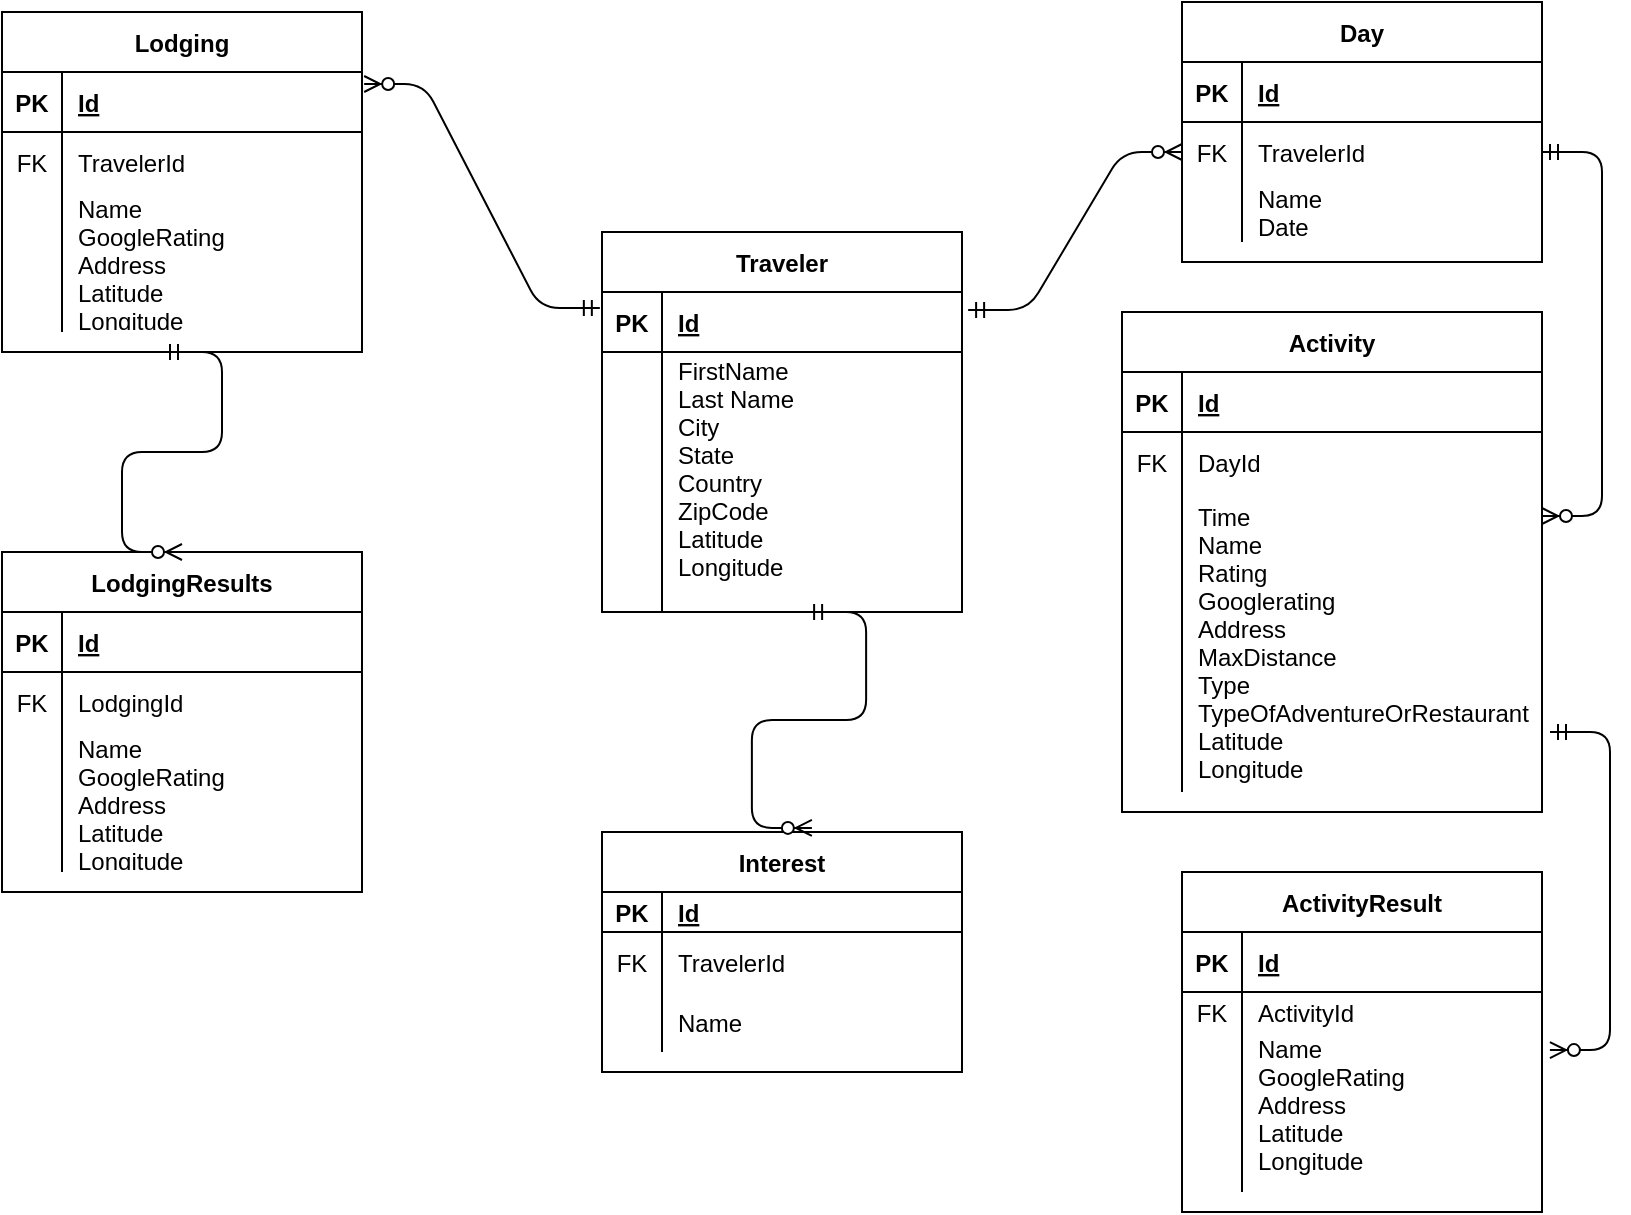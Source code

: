 <mxfile version="14.4.3" type="device"><diagram id="zRZ6EjPW9ygOpb51uGr9" name="Page-1"><mxGraphModel dx="1002" dy="581" grid="1" gridSize="10" guides="1" tooltips="1" connect="1" arrows="1" fold="1" page="1" pageScale="1" pageWidth="850" pageHeight="1100" math="0" shadow="0"><root><mxCell id="0"/><mxCell id="1" parent="0"/><mxCell id="hle802xBwuunbDVpw4fY-1" value="Traveler" style="shape=table;startSize=30;container=1;collapsible=1;childLayout=tableLayout;fixedRows=1;rowLines=0;fontStyle=1;align=center;resizeLast=1;" vertex="1" parent="1"><mxGeometry x="320" y="130" width="180" height="190" as="geometry"/></mxCell><mxCell id="hle802xBwuunbDVpw4fY-2" value="" style="shape=partialRectangle;collapsible=0;dropTarget=0;pointerEvents=0;fillColor=none;top=0;left=0;bottom=1;right=0;points=[[0,0.5],[1,0.5]];portConstraint=eastwest;" vertex="1" parent="hle802xBwuunbDVpw4fY-1"><mxGeometry y="30" width="180" height="30" as="geometry"/></mxCell><mxCell id="hle802xBwuunbDVpw4fY-3" value="PK" style="shape=partialRectangle;connectable=0;fillColor=none;top=0;left=0;bottom=0;right=0;fontStyle=1;overflow=hidden;" vertex="1" parent="hle802xBwuunbDVpw4fY-2"><mxGeometry width="30" height="30" as="geometry"/></mxCell><mxCell id="hle802xBwuunbDVpw4fY-4" value="Id" style="shape=partialRectangle;connectable=0;fillColor=none;top=0;left=0;bottom=0;right=0;align=left;spacingLeft=6;fontStyle=5;overflow=hidden;" vertex="1" parent="hle802xBwuunbDVpw4fY-2"><mxGeometry x="30" width="150" height="30" as="geometry"/></mxCell><mxCell id="hle802xBwuunbDVpw4fY-5" value="" style="shape=partialRectangle;collapsible=0;dropTarget=0;pointerEvents=0;fillColor=none;top=0;left=0;bottom=0;right=0;points=[[0,0.5],[1,0.5]];portConstraint=eastwest;" vertex="1" parent="hle802xBwuunbDVpw4fY-1"><mxGeometry y="60" width="180" height="130" as="geometry"/></mxCell><mxCell id="hle802xBwuunbDVpw4fY-6" value="" style="shape=partialRectangle;connectable=0;fillColor=none;top=0;left=0;bottom=0;right=0;editable=1;overflow=hidden;" vertex="1" parent="hle802xBwuunbDVpw4fY-5"><mxGeometry width="30" height="130" as="geometry"/></mxCell><mxCell id="hle802xBwuunbDVpw4fY-7" value="FirstName&#10;Last Name&#10;City&#10;State&#10;Country&#10;ZipCode&#10;Latitude&#10;Longitude&#10;" style="shape=partialRectangle;connectable=0;fillColor=none;top=0;left=0;bottom=0;right=0;align=left;spacingLeft=6;overflow=hidden;" vertex="1" parent="hle802xBwuunbDVpw4fY-5"><mxGeometry x="30" width="150" height="130" as="geometry"/></mxCell><mxCell id="hle802xBwuunbDVpw4fY-14" value="Lodging" style="shape=table;startSize=30;container=1;collapsible=1;childLayout=tableLayout;fixedRows=1;rowLines=0;fontStyle=1;align=center;resizeLast=1;" vertex="1" parent="1"><mxGeometry x="20" y="20" width="180" height="170" as="geometry"/></mxCell><mxCell id="hle802xBwuunbDVpw4fY-15" value="" style="shape=partialRectangle;collapsible=0;dropTarget=0;pointerEvents=0;fillColor=none;top=0;left=0;bottom=1;right=0;points=[[0,0.5],[1,0.5]];portConstraint=eastwest;" vertex="1" parent="hle802xBwuunbDVpw4fY-14"><mxGeometry y="30" width="180" height="30" as="geometry"/></mxCell><mxCell id="hle802xBwuunbDVpw4fY-16" value="PK" style="shape=partialRectangle;connectable=0;fillColor=none;top=0;left=0;bottom=0;right=0;fontStyle=1;overflow=hidden;" vertex="1" parent="hle802xBwuunbDVpw4fY-15"><mxGeometry width="30" height="30" as="geometry"/></mxCell><mxCell id="hle802xBwuunbDVpw4fY-17" value="Id" style="shape=partialRectangle;connectable=0;fillColor=none;top=0;left=0;bottom=0;right=0;align=left;spacingLeft=6;fontStyle=5;overflow=hidden;" vertex="1" parent="hle802xBwuunbDVpw4fY-15"><mxGeometry x="30" width="150" height="30" as="geometry"/></mxCell><mxCell id="hle802xBwuunbDVpw4fY-18" value="" style="shape=partialRectangle;collapsible=0;dropTarget=0;pointerEvents=0;fillColor=none;top=0;left=0;bottom=0;right=0;points=[[0,0.5],[1,0.5]];portConstraint=eastwest;" vertex="1" parent="hle802xBwuunbDVpw4fY-14"><mxGeometry y="60" width="180" height="30" as="geometry"/></mxCell><mxCell id="hle802xBwuunbDVpw4fY-19" value="FK" style="shape=partialRectangle;connectable=0;fillColor=none;top=0;left=0;bottom=0;right=0;editable=1;overflow=hidden;" vertex="1" parent="hle802xBwuunbDVpw4fY-18"><mxGeometry width="30" height="30" as="geometry"/></mxCell><mxCell id="hle802xBwuunbDVpw4fY-20" value="TravelerId" style="shape=partialRectangle;connectable=0;fillColor=none;top=0;left=0;bottom=0;right=0;align=left;spacingLeft=6;overflow=hidden;" vertex="1" parent="hle802xBwuunbDVpw4fY-18"><mxGeometry x="30" width="150" height="30" as="geometry"/></mxCell><mxCell id="hle802xBwuunbDVpw4fY-21" value="" style="shape=partialRectangle;collapsible=0;dropTarget=0;pointerEvents=0;fillColor=none;top=0;left=0;bottom=0;right=0;points=[[0,0.5],[1,0.5]];portConstraint=eastwest;" vertex="1" parent="hle802xBwuunbDVpw4fY-14"><mxGeometry y="90" width="180" height="70" as="geometry"/></mxCell><mxCell id="hle802xBwuunbDVpw4fY-22" value="" style="shape=partialRectangle;connectable=0;fillColor=none;top=0;left=0;bottom=0;right=0;editable=1;overflow=hidden;" vertex="1" parent="hle802xBwuunbDVpw4fY-21"><mxGeometry width="30" height="70" as="geometry"/></mxCell><mxCell id="hle802xBwuunbDVpw4fY-23" value="Name&#10;GoogleRating&#10;Address&#10;Latitude&#10;Longitude&#10;Type&#10;MaxDistance" style="shape=partialRectangle;connectable=0;fillColor=none;top=0;left=0;bottom=0;right=0;align=left;spacingLeft=6;overflow=hidden;" vertex="1" parent="hle802xBwuunbDVpw4fY-21"><mxGeometry x="30" width="150" height="70" as="geometry"/></mxCell><mxCell id="hle802xBwuunbDVpw4fY-28" value="" style="edgeStyle=entityRelationEdgeStyle;fontSize=12;html=1;endArrow=ERzeroToMany;startArrow=ERmandOne;exitX=-0.006;exitY=0.267;exitDx=0;exitDy=0;exitPerimeter=0;entryX=1.006;entryY=0.2;entryDx=0;entryDy=0;entryPerimeter=0;" edge="1" parent="1" source="hle802xBwuunbDVpw4fY-2" target="hle802xBwuunbDVpw4fY-15"><mxGeometry width="100" height="100" relative="1" as="geometry"><mxPoint x="490" y="350" as="sourcePoint"/><mxPoint x="520" y="110" as="targetPoint"/></mxGeometry></mxCell><mxCell id="hle802xBwuunbDVpw4fY-29" value="Interest" style="shape=table;startSize=30;container=1;collapsible=1;childLayout=tableLayout;fixedRows=1;rowLines=0;fontStyle=1;align=center;resizeLast=1;" vertex="1" parent="1"><mxGeometry x="320" y="430" width="180" height="120" as="geometry"/></mxCell><mxCell id="hle802xBwuunbDVpw4fY-30" value="" style="shape=partialRectangle;collapsible=0;dropTarget=0;pointerEvents=0;fillColor=none;top=0;left=0;bottom=1;right=0;points=[[0,0.5],[1,0.5]];portConstraint=eastwest;" vertex="1" parent="hle802xBwuunbDVpw4fY-29"><mxGeometry y="30" width="180" height="20" as="geometry"/></mxCell><mxCell id="hle802xBwuunbDVpw4fY-31" value="PK" style="shape=partialRectangle;connectable=0;fillColor=none;top=0;left=0;bottom=0;right=0;fontStyle=1;overflow=hidden;" vertex="1" parent="hle802xBwuunbDVpw4fY-30"><mxGeometry width="30" height="20" as="geometry"/></mxCell><mxCell id="hle802xBwuunbDVpw4fY-32" value="Id" style="shape=partialRectangle;connectable=0;fillColor=none;top=0;left=0;bottom=0;right=0;align=left;spacingLeft=6;fontStyle=5;overflow=hidden;" vertex="1" parent="hle802xBwuunbDVpw4fY-30"><mxGeometry x="30" width="150" height="20" as="geometry"/></mxCell><mxCell id="hle802xBwuunbDVpw4fY-33" value="" style="shape=partialRectangle;collapsible=0;dropTarget=0;pointerEvents=0;fillColor=none;top=0;left=0;bottom=0;right=0;points=[[0,0.5],[1,0.5]];portConstraint=eastwest;" vertex="1" parent="hle802xBwuunbDVpw4fY-29"><mxGeometry y="50" width="180" height="30" as="geometry"/></mxCell><mxCell id="hle802xBwuunbDVpw4fY-34" value="FK" style="shape=partialRectangle;connectable=0;fillColor=none;top=0;left=0;bottom=0;right=0;editable=1;overflow=hidden;" vertex="1" parent="hle802xBwuunbDVpw4fY-33"><mxGeometry width="30" height="30" as="geometry"/></mxCell><mxCell id="hle802xBwuunbDVpw4fY-35" value="TravelerId" style="shape=partialRectangle;connectable=0;fillColor=none;top=0;left=0;bottom=0;right=0;align=left;spacingLeft=6;overflow=hidden;" vertex="1" parent="hle802xBwuunbDVpw4fY-33"><mxGeometry x="30" width="150" height="30" as="geometry"/></mxCell><mxCell id="hle802xBwuunbDVpw4fY-36" value="" style="shape=partialRectangle;collapsible=0;dropTarget=0;pointerEvents=0;fillColor=none;top=0;left=0;bottom=0;right=0;points=[[0,0.5],[1,0.5]];portConstraint=eastwest;" vertex="1" parent="hle802xBwuunbDVpw4fY-29"><mxGeometry y="80" width="180" height="30" as="geometry"/></mxCell><mxCell id="hle802xBwuunbDVpw4fY-37" value="" style="shape=partialRectangle;connectable=0;fillColor=none;top=0;left=0;bottom=0;right=0;editable=1;overflow=hidden;" vertex="1" parent="hle802xBwuunbDVpw4fY-36"><mxGeometry width="30" height="30" as="geometry"/></mxCell><mxCell id="hle802xBwuunbDVpw4fY-38" value="Name" style="shape=partialRectangle;connectable=0;fillColor=none;top=0;left=0;bottom=0;right=0;align=left;spacingLeft=6;overflow=hidden;" vertex="1" parent="hle802xBwuunbDVpw4fY-36"><mxGeometry x="30" width="150" height="30" as="geometry"/></mxCell><mxCell id="hle802xBwuunbDVpw4fY-43" value="" style="edgeStyle=entityRelationEdgeStyle;fontSize=12;html=1;endArrow=ERzeroToMany;startArrow=ERmandOne;exitX=0.567;exitY=1;exitDx=0;exitDy=0;exitPerimeter=0;entryX=0.583;entryY=-0.017;entryDx=0;entryDy=0;entryPerimeter=0;" edge="1" parent="1" source="hle802xBwuunbDVpw4fY-5" target="hle802xBwuunbDVpw4fY-29"><mxGeometry width="100" height="100" relative="1" as="geometry"><mxPoint x="560" y="260" as="sourcePoint"/><mxPoint x="459" y="140" as="targetPoint"/></mxGeometry></mxCell><mxCell id="hle802xBwuunbDVpw4fY-44" value="Day" style="shape=table;startSize=30;container=1;collapsible=1;childLayout=tableLayout;fixedRows=1;rowLines=0;fontStyle=1;align=center;resizeLast=1;" vertex="1" parent="1"><mxGeometry x="610" y="15" width="180" height="130" as="geometry"/></mxCell><mxCell id="hle802xBwuunbDVpw4fY-45" value="" style="shape=partialRectangle;collapsible=0;dropTarget=0;pointerEvents=0;fillColor=none;top=0;left=0;bottom=1;right=0;points=[[0,0.5],[1,0.5]];portConstraint=eastwest;" vertex="1" parent="hle802xBwuunbDVpw4fY-44"><mxGeometry y="30" width="180" height="30" as="geometry"/></mxCell><mxCell id="hle802xBwuunbDVpw4fY-46" value="PK" style="shape=partialRectangle;connectable=0;fillColor=none;top=0;left=0;bottom=0;right=0;fontStyle=1;overflow=hidden;" vertex="1" parent="hle802xBwuunbDVpw4fY-45"><mxGeometry width="30" height="30" as="geometry"/></mxCell><mxCell id="hle802xBwuunbDVpw4fY-47" value="Id" style="shape=partialRectangle;connectable=0;fillColor=none;top=0;left=0;bottom=0;right=0;align=left;spacingLeft=6;fontStyle=5;overflow=hidden;" vertex="1" parent="hle802xBwuunbDVpw4fY-45"><mxGeometry x="30" width="150" height="30" as="geometry"/></mxCell><mxCell id="hle802xBwuunbDVpw4fY-48" value="" style="shape=partialRectangle;collapsible=0;dropTarget=0;pointerEvents=0;fillColor=none;top=0;left=0;bottom=0;right=0;points=[[0,0.5],[1,0.5]];portConstraint=eastwest;" vertex="1" parent="hle802xBwuunbDVpw4fY-44"><mxGeometry y="60" width="180" height="30" as="geometry"/></mxCell><mxCell id="hle802xBwuunbDVpw4fY-49" value="FK" style="shape=partialRectangle;connectable=0;fillColor=none;top=0;left=0;bottom=0;right=0;editable=1;overflow=hidden;" vertex="1" parent="hle802xBwuunbDVpw4fY-48"><mxGeometry width="30" height="30" as="geometry"/></mxCell><mxCell id="hle802xBwuunbDVpw4fY-50" value="TravelerId" style="shape=partialRectangle;connectable=0;fillColor=none;top=0;left=0;bottom=0;right=0;align=left;spacingLeft=6;overflow=hidden;" vertex="1" parent="hle802xBwuunbDVpw4fY-48"><mxGeometry x="30" width="150" height="30" as="geometry"/></mxCell><mxCell id="hle802xBwuunbDVpw4fY-51" value="" style="shape=partialRectangle;collapsible=0;dropTarget=0;pointerEvents=0;fillColor=none;top=0;left=0;bottom=0;right=0;points=[[0,0.5],[1,0.5]];portConstraint=eastwest;" vertex="1" parent="hle802xBwuunbDVpw4fY-44"><mxGeometry y="90" width="180" height="30" as="geometry"/></mxCell><mxCell id="hle802xBwuunbDVpw4fY-52" value="" style="shape=partialRectangle;connectable=0;fillColor=none;top=0;left=0;bottom=0;right=0;editable=1;overflow=hidden;" vertex="1" parent="hle802xBwuunbDVpw4fY-51"><mxGeometry width="30" height="30" as="geometry"/></mxCell><mxCell id="hle802xBwuunbDVpw4fY-53" value="Name&#10;Date" style="shape=partialRectangle;connectable=0;fillColor=none;top=0;left=0;bottom=0;right=0;align=left;spacingLeft=6;overflow=hidden;" vertex="1" parent="hle802xBwuunbDVpw4fY-51"><mxGeometry x="30" width="150" height="30" as="geometry"/></mxCell><mxCell id="hle802xBwuunbDVpw4fY-58" value="" style="edgeStyle=entityRelationEdgeStyle;fontSize=12;html=1;endArrow=ERzeroToMany;startArrow=ERmandOne;exitX=1.017;exitY=0.3;exitDx=0;exitDy=0;exitPerimeter=0;entryX=0;entryY=0.5;entryDx=0;entryDy=0;" edge="1" parent="1" source="hle802xBwuunbDVpw4fY-2" target="hle802xBwuunbDVpw4fY-48"><mxGeometry width="100" height="100" relative="1" as="geometry"><mxPoint x="610" y="190" as="sourcePoint"/><mxPoint x="710" y="90" as="targetPoint"/></mxGeometry></mxCell><mxCell id="hle802xBwuunbDVpw4fY-59" value="LodgingResults" style="shape=table;startSize=30;container=1;collapsible=1;childLayout=tableLayout;fixedRows=1;rowLines=0;fontStyle=1;align=center;resizeLast=1;" vertex="1" parent="1"><mxGeometry x="20" y="290" width="180" height="170" as="geometry"/></mxCell><mxCell id="hle802xBwuunbDVpw4fY-60" value="" style="shape=partialRectangle;collapsible=0;dropTarget=0;pointerEvents=0;fillColor=none;top=0;left=0;bottom=1;right=0;points=[[0,0.5],[1,0.5]];portConstraint=eastwest;" vertex="1" parent="hle802xBwuunbDVpw4fY-59"><mxGeometry y="30" width="180" height="30" as="geometry"/></mxCell><mxCell id="hle802xBwuunbDVpw4fY-61" value="PK" style="shape=partialRectangle;connectable=0;fillColor=none;top=0;left=0;bottom=0;right=0;fontStyle=1;overflow=hidden;" vertex="1" parent="hle802xBwuunbDVpw4fY-60"><mxGeometry width="30" height="30" as="geometry"/></mxCell><mxCell id="hle802xBwuunbDVpw4fY-62" value="Id" style="shape=partialRectangle;connectable=0;fillColor=none;top=0;left=0;bottom=0;right=0;align=left;spacingLeft=6;fontStyle=5;overflow=hidden;" vertex="1" parent="hle802xBwuunbDVpw4fY-60"><mxGeometry x="30" width="150" height="30" as="geometry"/></mxCell><mxCell id="hle802xBwuunbDVpw4fY-63" value="" style="shape=partialRectangle;collapsible=0;dropTarget=0;pointerEvents=0;fillColor=none;top=0;left=0;bottom=0;right=0;points=[[0,0.5],[1,0.5]];portConstraint=eastwest;" vertex="1" parent="hle802xBwuunbDVpw4fY-59"><mxGeometry y="60" width="180" height="30" as="geometry"/></mxCell><mxCell id="hle802xBwuunbDVpw4fY-64" value="FK" style="shape=partialRectangle;connectable=0;fillColor=none;top=0;left=0;bottom=0;right=0;editable=1;overflow=hidden;" vertex="1" parent="hle802xBwuunbDVpw4fY-63"><mxGeometry width="30" height="30" as="geometry"/></mxCell><mxCell id="hle802xBwuunbDVpw4fY-65" value="LodgingId" style="shape=partialRectangle;connectable=0;fillColor=none;top=0;left=0;bottom=0;right=0;align=left;spacingLeft=6;overflow=hidden;" vertex="1" parent="hle802xBwuunbDVpw4fY-63"><mxGeometry x="30" width="150" height="30" as="geometry"/></mxCell><mxCell id="hle802xBwuunbDVpw4fY-66" value="" style="shape=partialRectangle;collapsible=0;dropTarget=0;pointerEvents=0;fillColor=none;top=0;left=0;bottom=0;right=0;points=[[0,0.5],[1,0.5]];portConstraint=eastwest;" vertex="1" parent="hle802xBwuunbDVpw4fY-59"><mxGeometry y="90" width="180" height="70" as="geometry"/></mxCell><mxCell id="hle802xBwuunbDVpw4fY-67" value="" style="shape=partialRectangle;connectable=0;fillColor=none;top=0;left=0;bottom=0;right=0;editable=1;overflow=hidden;" vertex="1" parent="hle802xBwuunbDVpw4fY-66"><mxGeometry width="30" height="70" as="geometry"/></mxCell><mxCell id="hle802xBwuunbDVpw4fY-68" value="Name&#10;GoogleRating&#10;Address&#10;Latitude&#10;Longitude" style="shape=partialRectangle;connectable=0;fillColor=none;top=0;left=0;bottom=0;right=0;align=left;spacingLeft=6;overflow=hidden;" vertex="1" parent="hle802xBwuunbDVpw4fY-66"><mxGeometry x="30" width="150" height="70" as="geometry"/></mxCell><mxCell id="hle802xBwuunbDVpw4fY-72" value="" style="edgeStyle=entityRelationEdgeStyle;fontSize=12;html=1;endArrow=ERzeroToMany;startArrow=ERmandOne;entryX=0.5;entryY=0;entryDx=0;entryDy=0;" edge="1" parent="1" target="hle802xBwuunbDVpw4fY-59"><mxGeometry width="100" height="100" relative="1" as="geometry"><mxPoint x="100" y="190" as="sourcePoint"/><mxPoint x="300" y="180" as="targetPoint"/></mxGeometry></mxCell><mxCell id="hle802xBwuunbDVpw4fY-73" value="Activity" style="shape=table;startSize=30;container=1;collapsible=1;childLayout=tableLayout;fixedRows=1;rowLines=0;fontStyle=1;align=center;resizeLast=1;" vertex="1" parent="1"><mxGeometry x="580" y="170" width="210" height="250" as="geometry"/></mxCell><mxCell id="hle802xBwuunbDVpw4fY-74" value="" style="shape=partialRectangle;collapsible=0;dropTarget=0;pointerEvents=0;fillColor=none;top=0;left=0;bottom=1;right=0;points=[[0,0.5],[1,0.5]];portConstraint=eastwest;" vertex="1" parent="hle802xBwuunbDVpw4fY-73"><mxGeometry y="30" width="210" height="30" as="geometry"/></mxCell><mxCell id="hle802xBwuunbDVpw4fY-75" value="PK" style="shape=partialRectangle;connectable=0;fillColor=none;top=0;left=0;bottom=0;right=0;fontStyle=1;overflow=hidden;" vertex="1" parent="hle802xBwuunbDVpw4fY-74"><mxGeometry width="30" height="30" as="geometry"/></mxCell><mxCell id="hle802xBwuunbDVpw4fY-76" value="Id" style="shape=partialRectangle;connectable=0;fillColor=none;top=0;left=0;bottom=0;right=0;align=left;spacingLeft=6;fontStyle=5;overflow=hidden;" vertex="1" parent="hle802xBwuunbDVpw4fY-74"><mxGeometry x="30" width="180" height="30" as="geometry"/></mxCell><mxCell id="hle802xBwuunbDVpw4fY-77" value="" style="shape=partialRectangle;collapsible=0;dropTarget=0;pointerEvents=0;fillColor=none;top=0;left=0;bottom=0;right=0;points=[[0,0.5],[1,0.5]];portConstraint=eastwest;" vertex="1" parent="hle802xBwuunbDVpw4fY-73"><mxGeometry y="60" width="210" height="30" as="geometry"/></mxCell><mxCell id="hle802xBwuunbDVpw4fY-78" value="FK" style="shape=partialRectangle;connectable=0;fillColor=none;top=0;left=0;bottom=0;right=0;editable=1;overflow=hidden;" vertex="1" parent="hle802xBwuunbDVpw4fY-77"><mxGeometry width="30" height="30" as="geometry"/></mxCell><mxCell id="hle802xBwuunbDVpw4fY-79" value="DayId" style="shape=partialRectangle;connectable=0;fillColor=none;top=0;left=0;bottom=0;right=0;align=left;spacingLeft=6;overflow=hidden;" vertex="1" parent="hle802xBwuunbDVpw4fY-77"><mxGeometry x="30" width="180" height="30" as="geometry"/></mxCell><mxCell id="hle802xBwuunbDVpw4fY-80" value="" style="shape=partialRectangle;collapsible=0;dropTarget=0;pointerEvents=0;fillColor=none;top=0;left=0;bottom=0;right=0;points=[[0,0.5],[1,0.5]];portConstraint=eastwest;" vertex="1" parent="hle802xBwuunbDVpw4fY-73"><mxGeometry y="90" width="210" height="150" as="geometry"/></mxCell><mxCell id="hle802xBwuunbDVpw4fY-81" value="" style="shape=partialRectangle;connectable=0;fillColor=none;top=0;left=0;bottom=0;right=0;editable=1;overflow=hidden;" vertex="1" parent="hle802xBwuunbDVpw4fY-80"><mxGeometry width="30" height="150" as="geometry"/></mxCell><mxCell id="hle802xBwuunbDVpw4fY-82" value="Time&#10;Name&#10;Rating&#10;Googlerating&#10;Address&#10;MaxDistance&#10;Type&#10;TypeOfAdventureOrRestaurant&#10;Latitude&#10;Longitude" style="shape=partialRectangle;connectable=0;fillColor=none;top=0;left=0;bottom=0;right=0;align=left;spacingLeft=6;overflow=hidden;" vertex="1" parent="hle802xBwuunbDVpw4fY-80"><mxGeometry x="30" width="180" height="150" as="geometry"/></mxCell><mxCell id="hle802xBwuunbDVpw4fY-86" value="" style="edgeStyle=entityRelationEdgeStyle;fontSize=12;html=1;endArrow=ERzeroToMany;startArrow=ERmandOne;entryX=1;entryY=0.08;entryDx=0;entryDy=0;entryPerimeter=0;exitX=1;exitY=0.5;exitDx=0;exitDy=0;exitPerimeter=0;" edge="1" parent="1" source="hle802xBwuunbDVpw4fY-48" target="hle802xBwuunbDVpw4fY-80"><mxGeometry width="100" height="100" relative="1" as="geometry"><mxPoint x="800" y="100" as="sourcePoint"/><mxPoint x="500" y="170" as="targetPoint"/></mxGeometry></mxCell><mxCell id="hle802xBwuunbDVpw4fY-87" value="ActivityResult" style="shape=table;startSize=30;container=1;collapsible=1;childLayout=tableLayout;fixedRows=1;rowLines=0;fontStyle=1;align=center;resizeLast=1;" vertex="1" parent="1"><mxGeometry x="610" y="450" width="180" height="170" as="geometry"/></mxCell><mxCell id="hle802xBwuunbDVpw4fY-88" value="" style="shape=partialRectangle;collapsible=0;dropTarget=0;pointerEvents=0;fillColor=none;top=0;left=0;bottom=1;right=0;points=[[0,0.5],[1,0.5]];portConstraint=eastwest;" vertex="1" parent="hle802xBwuunbDVpw4fY-87"><mxGeometry y="30" width="180" height="30" as="geometry"/></mxCell><mxCell id="hle802xBwuunbDVpw4fY-89" value="PK" style="shape=partialRectangle;connectable=0;fillColor=none;top=0;left=0;bottom=0;right=0;fontStyle=1;overflow=hidden;" vertex="1" parent="hle802xBwuunbDVpw4fY-88"><mxGeometry width="30" height="30" as="geometry"/></mxCell><mxCell id="hle802xBwuunbDVpw4fY-90" value="Id" style="shape=partialRectangle;connectable=0;fillColor=none;top=0;left=0;bottom=0;right=0;align=left;spacingLeft=6;fontStyle=5;overflow=hidden;" vertex="1" parent="hle802xBwuunbDVpw4fY-88"><mxGeometry x="30" width="150" height="30" as="geometry"/></mxCell><mxCell id="hle802xBwuunbDVpw4fY-91" value="" style="shape=partialRectangle;collapsible=0;dropTarget=0;pointerEvents=0;fillColor=none;top=0;left=0;bottom=0;right=0;points=[[0,0.5],[1,0.5]];portConstraint=eastwest;" vertex="1" parent="hle802xBwuunbDVpw4fY-87"><mxGeometry y="60" width="180" height="20" as="geometry"/></mxCell><mxCell id="hle802xBwuunbDVpw4fY-92" value="FK" style="shape=partialRectangle;connectable=0;fillColor=none;top=0;left=0;bottom=0;right=0;editable=1;overflow=hidden;" vertex="1" parent="hle802xBwuunbDVpw4fY-91"><mxGeometry width="30" height="20" as="geometry"/></mxCell><mxCell id="hle802xBwuunbDVpw4fY-93" value="ActivityId" style="shape=partialRectangle;connectable=0;fillColor=none;top=0;left=0;bottom=0;right=0;align=left;spacingLeft=6;overflow=hidden;" vertex="1" parent="hle802xBwuunbDVpw4fY-91"><mxGeometry x="30" width="150" height="20" as="geometry"/></mxCell><mxCell id="hle802xBwuunbDVpw4fY-94" value="" style="shape=partialRectangle;collapsible=0;dropTarget=0;pointerEvents=0;fillColor=none;top=0;left=0;bottom=0;right=0;points=[[0,0.5],[1,0.5]];portConstraint=eastwest;" vertex="1" parent="hle802xBwuunbDVpw4fY-87"><mxGeometry y="80" width="180" height="80" as="geometry"/></mxCell><mxCell id="hle802xBwuunbDVpw4fY-95" value="" style="shape=partialRectangle;connectable=0;fillColor=none;top=0;left=0;bottom=0;right=0;editable=1;overflow=hidden;" vertex="1" parent="hle802xBwuunbDVpw4fY-94"><mxGeometry width="30" height="80" as="geometry"/></mxCell><mxCell id="hle802xBwuunbDVpw4fY-96" value="Name&#10;GoogleRating&#10;Address&#10;Latitude&#10;Longitude&#10;" style="shape=partialRectangle;connectable=0;fillColor=none;top=0;left=0;bottom=0;right=0;align=left;spacingLeft=6;overflow=hidden;" vertex="1" parent="hle802xBwuunbDVpw4fY-94"><mxGeometry x="30" width="150" height="80" as="geometry"/></mxCell><mxCell id="hle802xBwuunbDVpw4fY-100" value="" style="edgeStyle=entityRelationEdgeStyle;fontSize=12;html=1;endArrow=ERzeroToMany;startArrow=ERmandOne;entryX=1.022;entryY=0.113;entryDx=0;entryDy=0;entryPerimeter=0;" edge="1" parent="1" target="hle802xBwuunbDVpw4fY-94"><mxGeometry width="100" height="100" relative="1" as="geometry"><mxPoint x="794" y="380" as="sourcePoint"/><mxPoint x="530" y="590" as="targetPoint"/></mxGeometry></mxCell></root></mxGraphModel></diagram></mxfile>